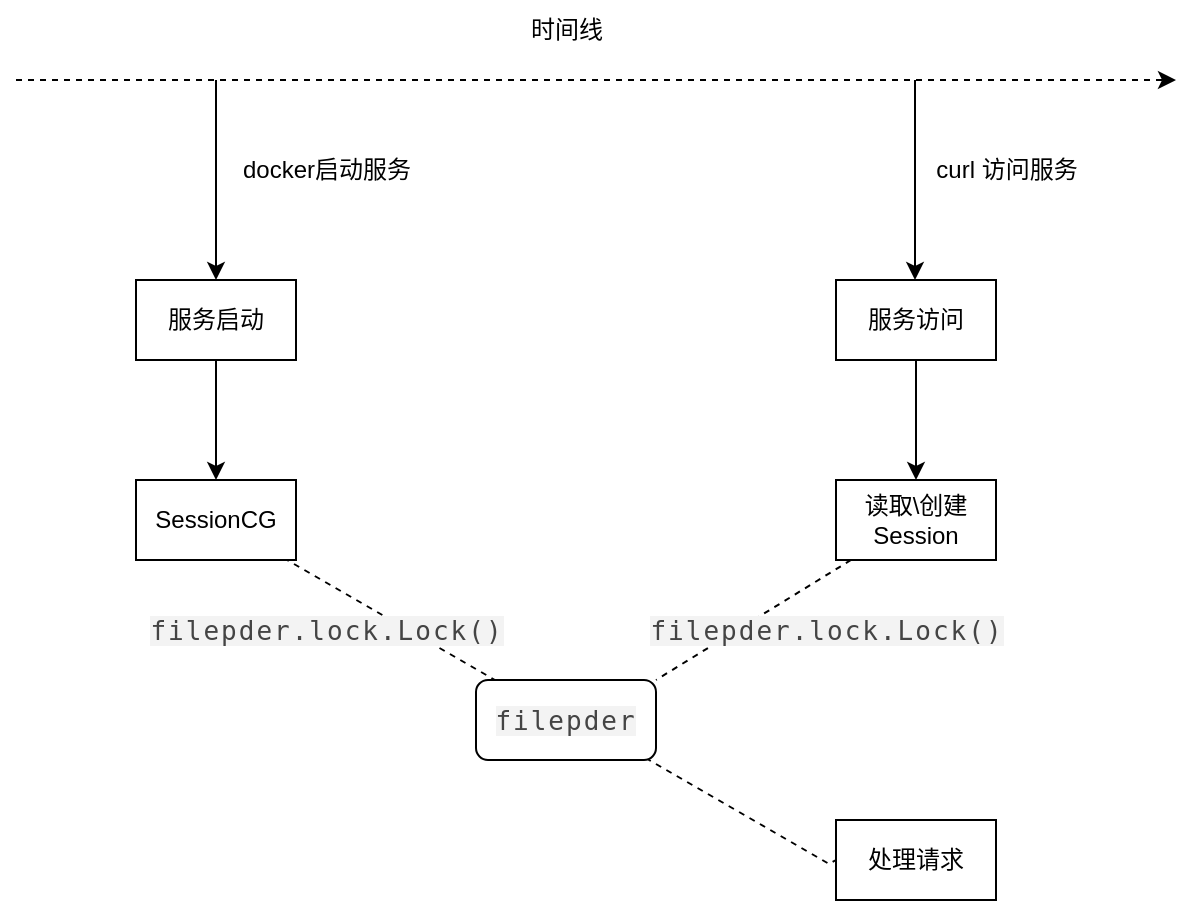 <mxfile version="26.1.3">
  <diagram name="第 1 页" id="nNbaqZoOLx6xtGllvtjS">
    <mxGraphModel dx="1042" dy="573" grid="1" gridSize="10" guides="1" tooltips="1" connect="1" arrows="1" fold="1" page="1" pageScale="1" pageWidth="827" pageHeight="1169" math="0" shadow="0">
      <root>
        <mxCell id="0" />
        <mxCell id="1" parent="0" />
        <mxCell id="qx5MMXyXuyL3dPPYO67F-7" style="edgeStyle=orthogonalEdgeStyle;rounded=0;orthogonalLoop=1;jettySize=auto;html=1;entryX=0.5;entryY=0;entryDx=0;entryDy=0;" edge="1" parent="1" source="qx5MMXyXuyL3dPPYO67F-1" target="qx5MMXyXuyL3dPPYO67F-2">
          <mxGeometry relative="1" as="geometry" />
        </mxCell>
        <mxCell id="qx5MMXyXuyL3dPPYO67F-1" value="服务启动" style="rounded=0;whiteSpace=wrap;html=1;" vertex="1" parent="1">
          <mxGeometry x="150" y="200" width="80" height="40" as="geometry" />
        </mxCell>
        <mxCell id="qx5MMXyXuyL3dPPYO67F-8" style="edgeStyle=isometricEdgeStyle;rounded=0;orthogonalLoop=1;jettySize=auto;html=1;dashed=1;" edge="1" parent="1" source="qx5MMXyXuyL3dPPYO67F-2" target="qx5MMXyXuyL3dPPYO67F-3">
          <mxGeometry relative="1" as="geometry" />
        </mxCell>
        <mxCell id="qx5MMXyXuyL3dPPYO67F-2" value="SessionCG" style="rounded=0;whiteSpace=wrap;html=1;" vertex="1" parent="1">
          <mxGeometry x="150" y="300" width="80" height="40" as="geometry" />
        </mxCell>
        <mxCell id="qx5MMXyXuyL3dPPYO67F-13" style="edgeStyle=isometricEdgeStyle;rounded=0;orthogonalLoop=1;jettySize=auto;html=1;dashed=1;endArrow=none;startFill=0;" edge="1" parent="1" source="qx5MMXyXuyL3dPPYO67F-3">
          <mxGeometry relative="1" as="geometry">
            <mxPoint x="500" y="490" as="targetPoint" />
          </mxGeometry>
        </mxCell>
        <mxCell id="qx5MMXyXuyL3dPPYO67F-3" value="&lt;span style=&quot;color: rgb(68, 68, 68); font-family: consolas, Menlo, &amp;quot;PingFang SC&amp;quot;, &amp;quot;Microsoft YaHei&amp;quot;, monospace; font-size: 13px; letter-spacing: 1px; text-align: start; white-space: pre; background-color: rgb(243, 243, 243);&quot;&gt;filepder&lt;/span&gt;" style="rounded=1;whiteSpace=wrap;html=1;" vertex="1" parent="1">
          <mxGeometry x="320" y="400" width="90" height="40" as="geometry" />
        </mxCell>
        <mxCell id="qx5MMXyXuyL3dPPYO67F-9" style="edgeStyle=orthogonalEdgeStyle;rounded=0;orthogonalLoop=1;jettySize=auto;html=1;" edge="1" parent="1" source="qx5MMXyXuyL3dPPYO67F-5" target="qx5MMXyXuyL3dPPYO67F-6">
          <mxGeometry relative="1" as="geometry" />
        </mxCell>
        <mxCell id="qx5MMXyXuyL3dPPYO67F-5" value="服务访问" style="rounded=0;whiteSpace=wrap;html=1;" vertex="1" parent="1">
          <mxGeometry x="500" y="200" width="80" height="40" as="geometry" />
        </mxCell>
        <mxCell id="qx5MMXyXuyL3dPPYO67F-10" style="rounded=0;orthogonalLoop=1;jettySize=auto;html=1;elbow=vertical;dashed=1;endArrow=none;startFill=0;entryX=1;entryY=0;entryDx=0;entryDy=0;" edge="1" parent="1" source="qx5MMXyXuyL3dPPYO67F-6" target="qx5MMXyXuyL3dPPYO67F-3">
          <mxGeometry relative="1" as="geometry" />
        </mxCell>
        <mxCell id="qx5MMXyXuyL3dPPYO67F-6" value="读取\创建Session" style="rounded=0;whiteSpace=wrap;html=1;" vertex="1" parent="1">
          <mxGeometry x="500" y="300" width="80" height="40" as="geometry" />
        </mxCell>
        <mxCell id="qx5MMXyXuyL3dPPYO67F-11" value="处理请求" style="rounded=0;whiteSpace=wrap;html=1;" vertex="1" parent="1">
          <mxGeometry x="500" y="470" width="80" height="40" as="geometry" />
        </mxCell>
        <mxCell id="qx5MMXyXuyL3dPPYO67F-14" value="&lt;span style=&quot;color: rgb(68, 68, 68); font-family: consolas, Menlo, &amp;quot;PingFang SC&amp;quot;, &amp;quot;Microsoft YaHei&amp;quot;, monospace; font-size: 13px; letter-spacing: 1px; text-align: start; white-space-collapse: preserve; background-color: rgb(243, 243, 243);&quot;&gt;filepder.lock.Lock()&lt;/span&gt;" style="text;html=1;align=center;verticalAlign=middle;resizable=0;points=[];autosize=1;strokeColor=none;fillColor=none;" vertex="1" parent="1">
          <mxGeometry x="150" y="360" width="190" height="30" as="geometry" />
        </mxCell>
        <mxCell id="qx5MMXyXuyL3dPPYO67F-15" value="&lt;span style=&quot;color: rgb(68, 68, 68); font-family: consolas, Menlo, &amp;quot;PingFang SC&amp;quot;, &amp;quot;Microsoft YaHei&amp;quot;, monospace; font-size: 13px; letter-spacing: 1px; text-align: start; white-space-collapse: preserve; background-color: rgb(243, 243, 243);&quot;&gt;filepder.lock.Lock()&lt;/span&gt;" style="text;html=1;align=center;verticalAlign=middle;resizable=0;points=[];autosize=1;strokeColor=none;fillColor=none;" vertex="1" parent="1">
          <mxGeometry x="400" y="360" width="190" height="30" as="geometry" />
        </mxCell>
        <mxCell id="qx5MMXyXuyL3dPPYO67F-16" value="" style="endArrow=classic;html=1;rounded=0;dashed=1;" edge="1" parent="1">
          <mxGeometry width="50" height="50" relative="1" as="geometry">
            <mxPoint x="90" y="100" as="sourcePoint" />
            <mxPoint x="670" y="100" as="targetPoint" />
          </mxGeometry>
        </mxCell>
        <mxCell id="qx5MMXyXuyL3dPPYO67F-17" value="" style="endArrow=classic;html=1;rounded=0;entryX=0.5;entryY=0;entryDx=0;entryDy=0;" edge="1" parent="1" target="qx5MMXyXuyL3dPPYO67F-1">
          <mxGeometry width="50" height="50" relative="1" as="geometry">
            <mxPoint x="190" y="100" as="sourcePoint" />
            <mxPoint x="220" y="130" as="targetPoint" />
          </mxGeometry>
        </mxCell>
        <mxCell id="qx5MMXyXuyL3dPPYO67F-18" value="" style="endArrow=classic;html=1;rounded=0;entryX=0.5;entryY=0;entryDx=0;entryDy=0;" edge="1" parent="1">
          <mxGeometry width="50" height="50" relative="1" as="geometry">
            <mxPoint x="539.5" y="100" as="sourcePoint" />
            <mxPoint x="539.5" y="200" as="targetPoint" />
          </mxGeometry>
        </mxCell>
        <mxCell id="qx5MMXyXuyL3dPPYO67F-19" value="docker启动服务" style="text;html=1;align=center;verticalAlign=middle;resizable=0;points=[];autosize=1;strokeColor=none;fillColor=none;" vertex="1" parent="1">
          <mxGeometry x="190" y="130" width="110" height="30" as="geometry" />
        </mxCell>
        <mxCell id="qx5MMXyXuyL3dPPYO67F-20" value="curl 访问服务" style="text;html=1;align=center;verticalAlign=middle;resizable=0;points=[];autosize=1;strokeColor=none;fillColor=none;" vertex="1" parent="1">
          <mxGeometry x="540" y="130" width="90" height="30" as="geometry" />
        </mxCell>
        <mxCell id="qx5MMXyXuyL3dPPYO67F-21" value="时间线" style="text;html=1;align=center;verticalAlign=middle;resizable=0;points=[];autosize=1;strokeColor=none;fillColor=none;" vertex="1" parent="1">
          <mxGeometry x="335" y="60" width="60" height="30" as="geometry" />
        </mxCell>
      </root>
    </mxGraphModel>
  </diagram>
</mxfile>
